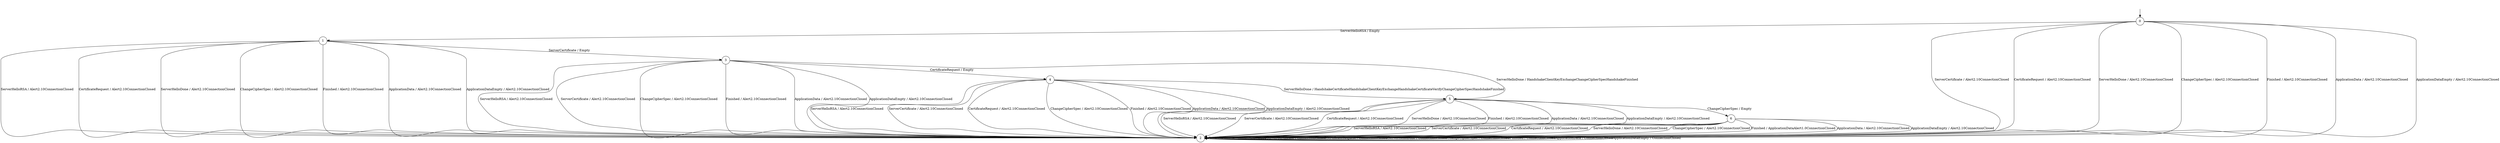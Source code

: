 digraph g {
__start0 [label="" shape="none"];

	s0 [shape="circle" label="0"];
	s1 [shape="circle" label="1"];
	s2 [shape="circle" label="2"];
	s3 [shape="circle" label="3"];
	s4 [shape="circle" label="4"];
	s5 [shape="circle" label="5"];
	s6 [shape="circle" label="6"];
	s0 -> s1 [label="ServerHelloRSA / Empty"];
	s0 -> s2 [label="ServerCertificate / Alert2.10ConnectionClosed"];
	s0 -> s2 [label="CertificateRequest / Alert2.10ConnectionClosed"];
	s0 -> s2 [label="ServerHelloDone / Alert2.10ConnectionClosed"];
	s0 -> s2 [label="ChangeCipherSpec / Alert2.10ConnectionClosed"];
	s0 -> s2 [label="Finished / Alert2.10ConnectionClosed"];
	s0 -> s2 [label="ApplicationData / Alert2.10ConnectionClosed"];
	s0 -> s2 [label="ApplicationDataEmpty / Alert2.10ConnectionClosed"];
	s1 -> s2 [label="ServerHelloRSA / Alert2.10ConnectionClosed"];
	s1 -> s3 [label="ServerCertificate / Empty"];
	s1 -> s2 [label="CertificateRequest / Alert2.10ConnectionClosed"];
	s1 -> s2 [label="ServerHelloDone / Alert2.10ConnectionClosed"];
	s1 -> s2 [label="ChangeCipherSpec / Alert2.10ConnectionClosed"];
	s1 -> s2 [label="Finished / Alert2.10ConnectionClosed"];
	s1 -> s2 [label="ApplicationData / Alert2.10ConnectionClosed"];
	s1 -> s2 [label="ApplicationDataEmpty / Alert2.10ConnectionClosed"];
	s2 -> s2 [label="ServerHelloRSA / ConnectionClosed"];
	s2 -> s2 [label="ServerCertificate / ConnectionClosed"];
	s2 -> s2 [label="CertificateRequest / ConnectionClosed"];
	s2 -> s2 [label="ServerHelloDone / ConnectionClosed"];
	s2 -> s2 [label="ChangeCipherSpec / ConnectionClosed"];
	s2 -> s2 [label="Finished / ConnectionClosed"];
	s2 -> s2 [label="ApplicationData / ConnectionClosed"];
	s2 -> s2 [label="ApplicationDataEmpty / ConnectionClosed"];
	s3 -> s2 [label="ServerHelloRSA / Alert2.10ConnectionClosed"];
	s3 -> s2 [label="ServerCertificate / Alert2.10ConnectionClosed"];
	s3 -> s4 [label="CertificateRequest / Empty"];
	s3 -> s5 [label="ServerHelloDone / HandshakeClientKeyExchangeChangeCipherSpecHandshakeFinished"];
	s3 -> s2 [label="ChangeCipherSpec / Alert2.10ConnectionClosed"];
	s3 -> s2 [label="Finished / Alert2.10ConnectionClosed"];
	s3 -> s2 [label="ApplicationData / Alert2.10ConnectionClosed"];
	s3 -> s2 [label="ApplicationDataEmpty / Alert2.10ConnectionClosed"];
	s4 -> s2 [label="ServerHelloRSA / Alert2.10ConnectionClosed"];
	s4 -> s2 [label="ServerCertificate / Alert2.10ConnectionClosed"];
	s4 -> s2 [label="CertificateRequest / Alert2.10ConnectionClosed"];
	s4 -> s5 [label="ServerHelloDone / HandshakeCertificateHandshakeClientKeyExchangeHandshakeCertificateVerifyChangeCipherSpecHandshakeFinished"];
	s4 -> s2 [label="ChangeCipherSpec / Alert2.10ConnectionClosed"];
	s4 -> s2 [label="Finished / Alert2.10ConnectionClosed"];
	s4 -> s2 [label="ApplicationData / Alert2.10ConnectionClosed"];
	s4 -> s2 [label="ApplicationDataEmpty / Alert2.10ConnectionClosed"];
	s5 -> s2 [label="ServerHelloRSA / Alert2.10ConnectionClosed"];
	s5 -> s2 [label="ServerCertificate / Alert2.10ConnectionClosed"];
	s5 -> s2 [label="CertificateRequest / Alert2.10ConnectionClosed"];
	s5 -> s2 [label="ServerHelloDone / Alert2.10ConnectionClosed"];
	s5 -> s6 [label="ChangeCipherSpec / Empty"];
	s5 -> s2 [label="Finished / Alert2.10ConnectionClosed"];
	s5 -> s2 [label="ApplicationData / Alert2.10ConnectionClosed"];
	s5 -> s2 [label="ApplicationDataEmpty / Alert2.10ConnectionClosed"];
	s6 -> s2 [label="ServerHelloRSA / Alert2.10ConnectionClosed"];
	s6 -> s2 [label="ServerCertificate / Alert2.10ConnectionClosed"];
	s6 -> s2 [label="CertificateRequest / Alert2.10ConnectionClosed"];
	s6 -> s2 [label="ServerHelloDone / Alert2.10ConnectionClosed"];
	s6 -> s2 [label="ChangeCipherSpec / Alert2.10ConnectionClosed"];
	s6 -> s2 [label="Finished / ApplicationDataAlert1.0ConnectionClosed"];
	s6 -> s2 [label="ApplicationData / Alert2.10ConnectionClosed"];
	s6 -> s2 [label="ApplicationDataEmpty / Alert2.10ConnectionClosed"];

__start0 -> s0;
}

